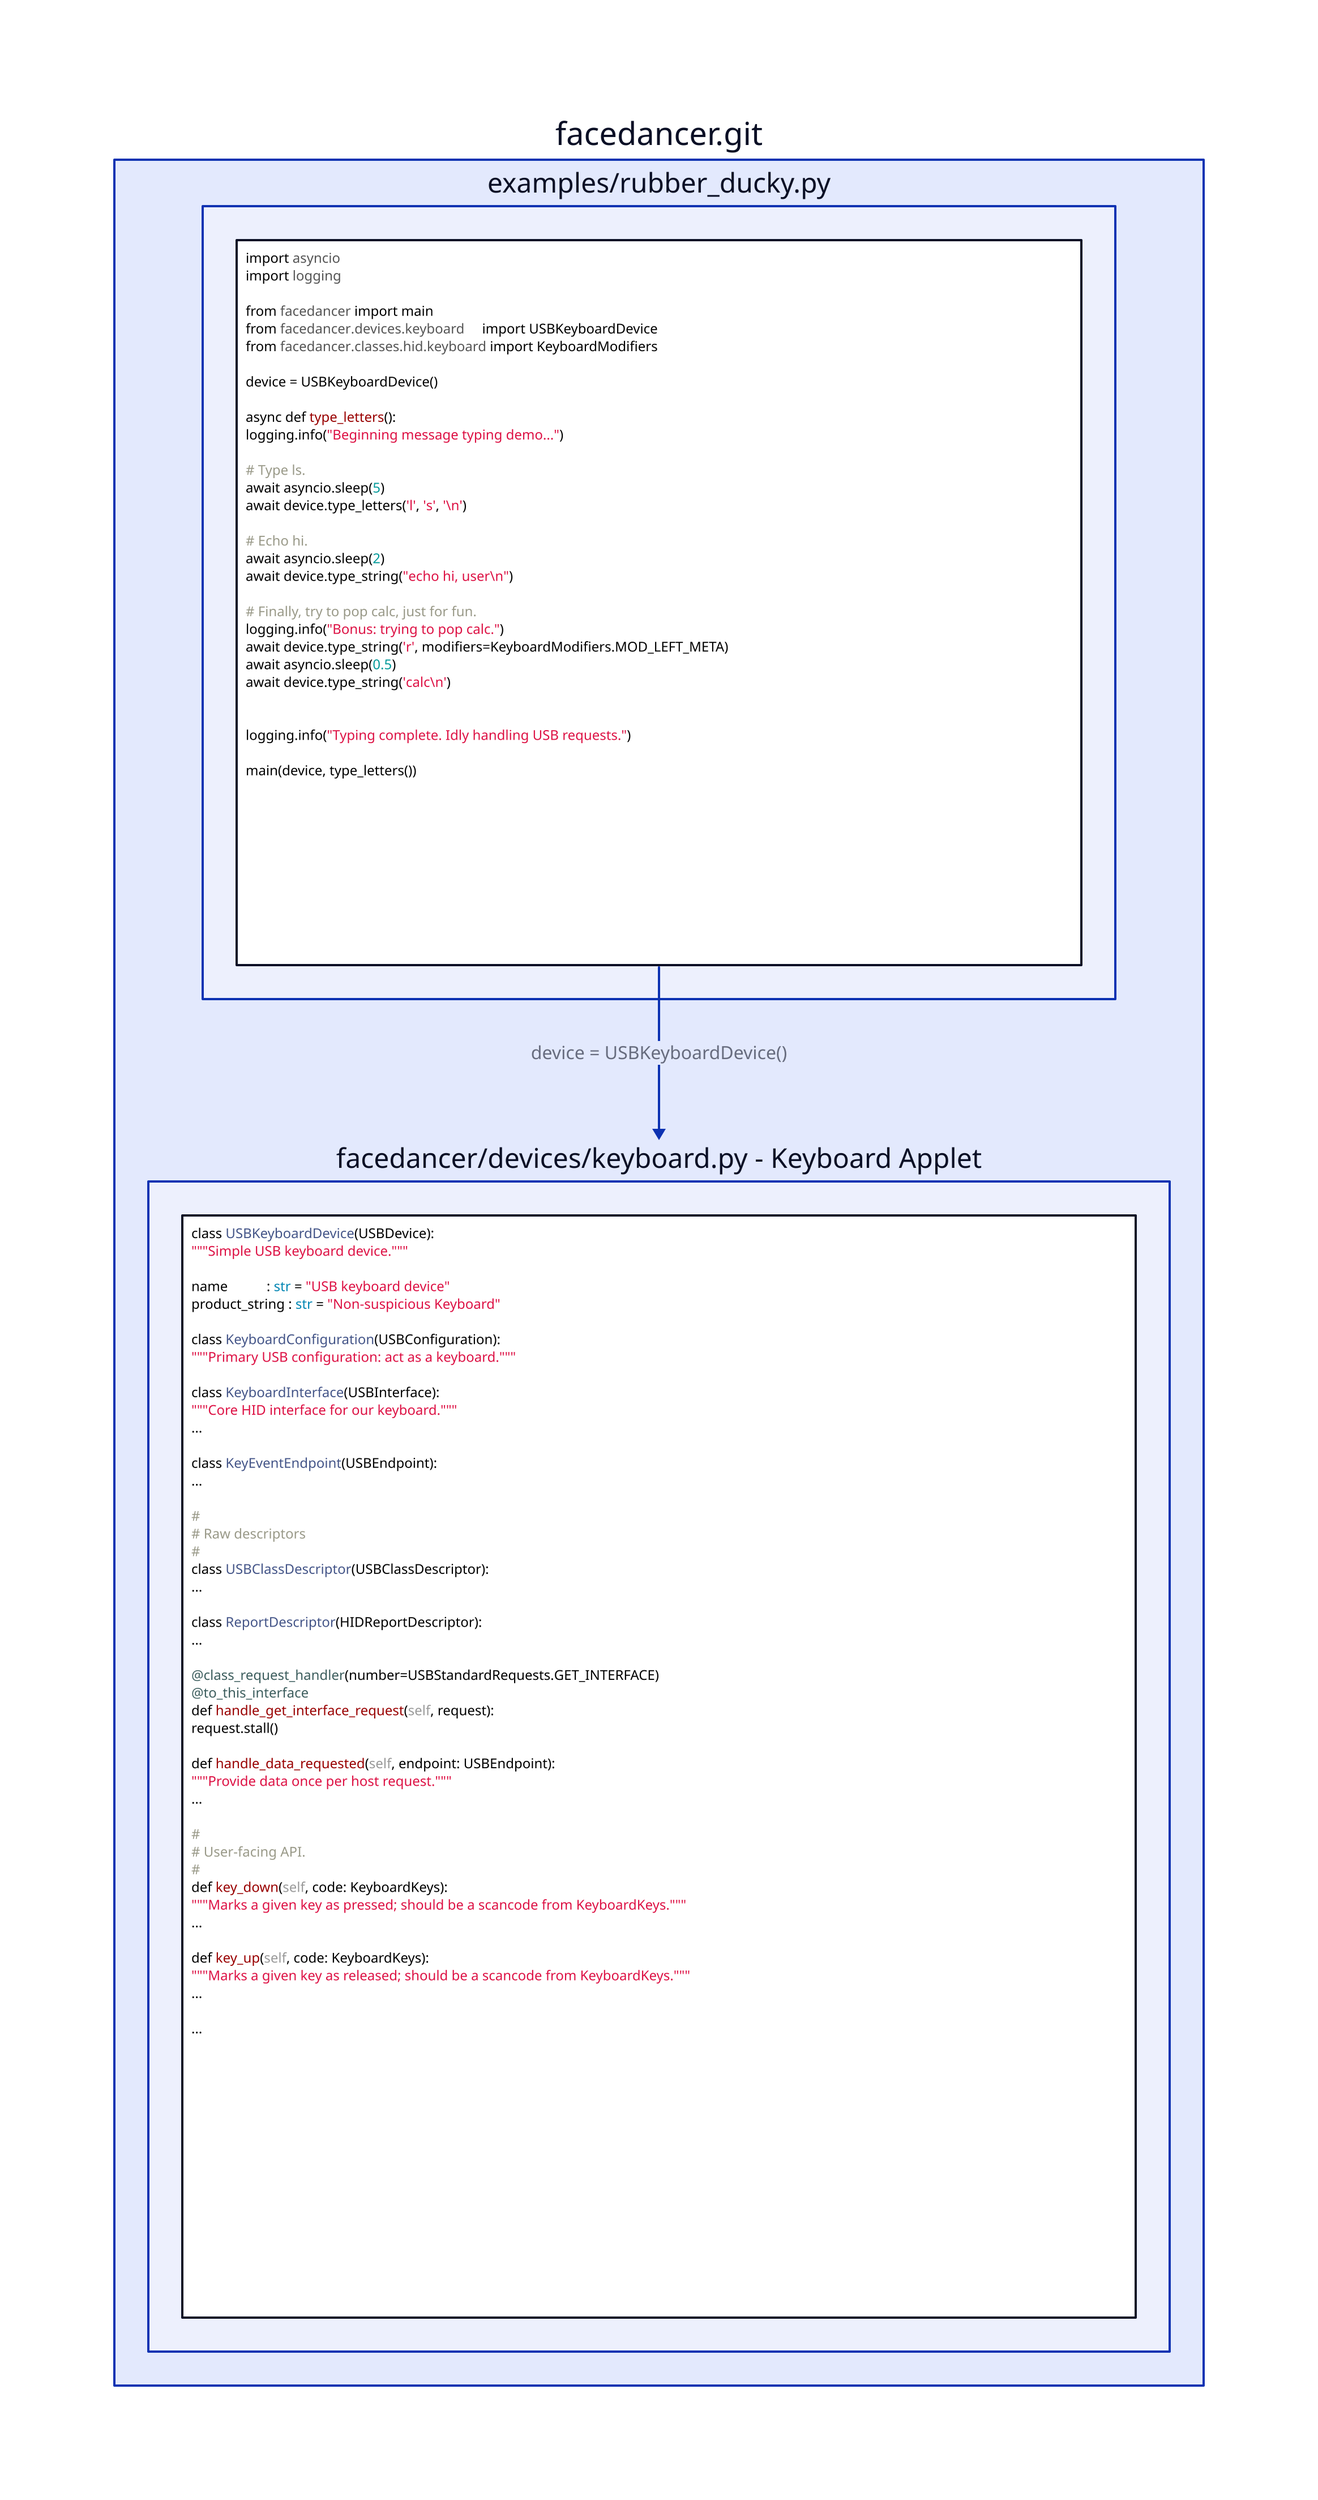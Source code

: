 facedancer_git: facedancer.git

facedancer_git.examples_rubber_ducky: examples/rubber_ducky.py
facedancer_git.examples_rubber_ducky.code: |python
    import asyncio
    import logging

    from facedancer import main
    from facedancer.devices.keyboard     import USBKeyboardDevice
    from facedancer.classes.hid.keyboard import KeyboardModifiers

    device = USBKeyboardDevice()

    async def type_letters():
        logging.info("Beginning message typing demo...")

        # Type ls.
        await asyncio.sleep(5)
        await device.type_letters('l', 's', '\n')

        # Echo hi.
        await asyncio.sleep(2)
        await device.type_string("echo hi, user\n")

        # Finally, try to pop calc, just for fun.
        logging.info("Bonus: trying to pop calc.")
        await device.type_string('r', modifiers=KeyboardModifiers.MOD_LEFT_META)
        await asyncio.sleep(0.5)
        await device.type_string('calc\n')


        logging.info("Typing complete. Idly handling USB requests.")

    main(device, type_letters())
|

facedancer_git.examples_rubber_ducky.code -> facedancer_git.devices_keyboard: device = USBKeyboardDevice()


# - facedancer/devices/ -------------------------------------------------------

facedancer_git.devices_keyboard: facedancer/devices/keyboard.py - Keyboard Applet
facedancer_git.devices_keyboard: {
    USBKeyboardDevice: |python
        class USBKeyboardDevice(USBDevice):
            """ Simple USB keyboard device. """

            name           : str = "USB keyboard device"
            product_string : str = "Non-suspicious Keyboard"

            class KeyboardConfiguration(USBConfiguration):
                """ Primary USB configuration: act as a keyboard. """

                class KeyboardInterface(USBInterface):
                    """ Core HID interface for our keyboard. """
                    ...

                    class KeyEventEndpoint(USBEndpoint):
                        ...

                    #
                    # Raw descriptors
                    #
                    class USBClassDescriptor(USBClassDescriptor):
                        ...

                    class ReportDescriptor(HIDReportDescriptor):
                        ...

                    @class_request_handler(number=USBStandardRequests.GET_INTERFACE)
                    @to_this_interface
                    def handle_get_interface_request(self, request):
                        request.stall()

            def handle_data_requested(self, endpoint: USBEndpoint):
                """ Provide data once per host request. """
                ...

            #
            # User-facing API.
            #
            def key_down(self, code: KeyboardKeys):
                """ Marks a given key as pressed; should be a scancode from KeyboardKeys. """
                ...

            def key_up(self, code: KeyboardKeys):
                """ Marks a given key as released; should be a scancode from KeyboardKeys. """
                ...

            ...
    |
}
